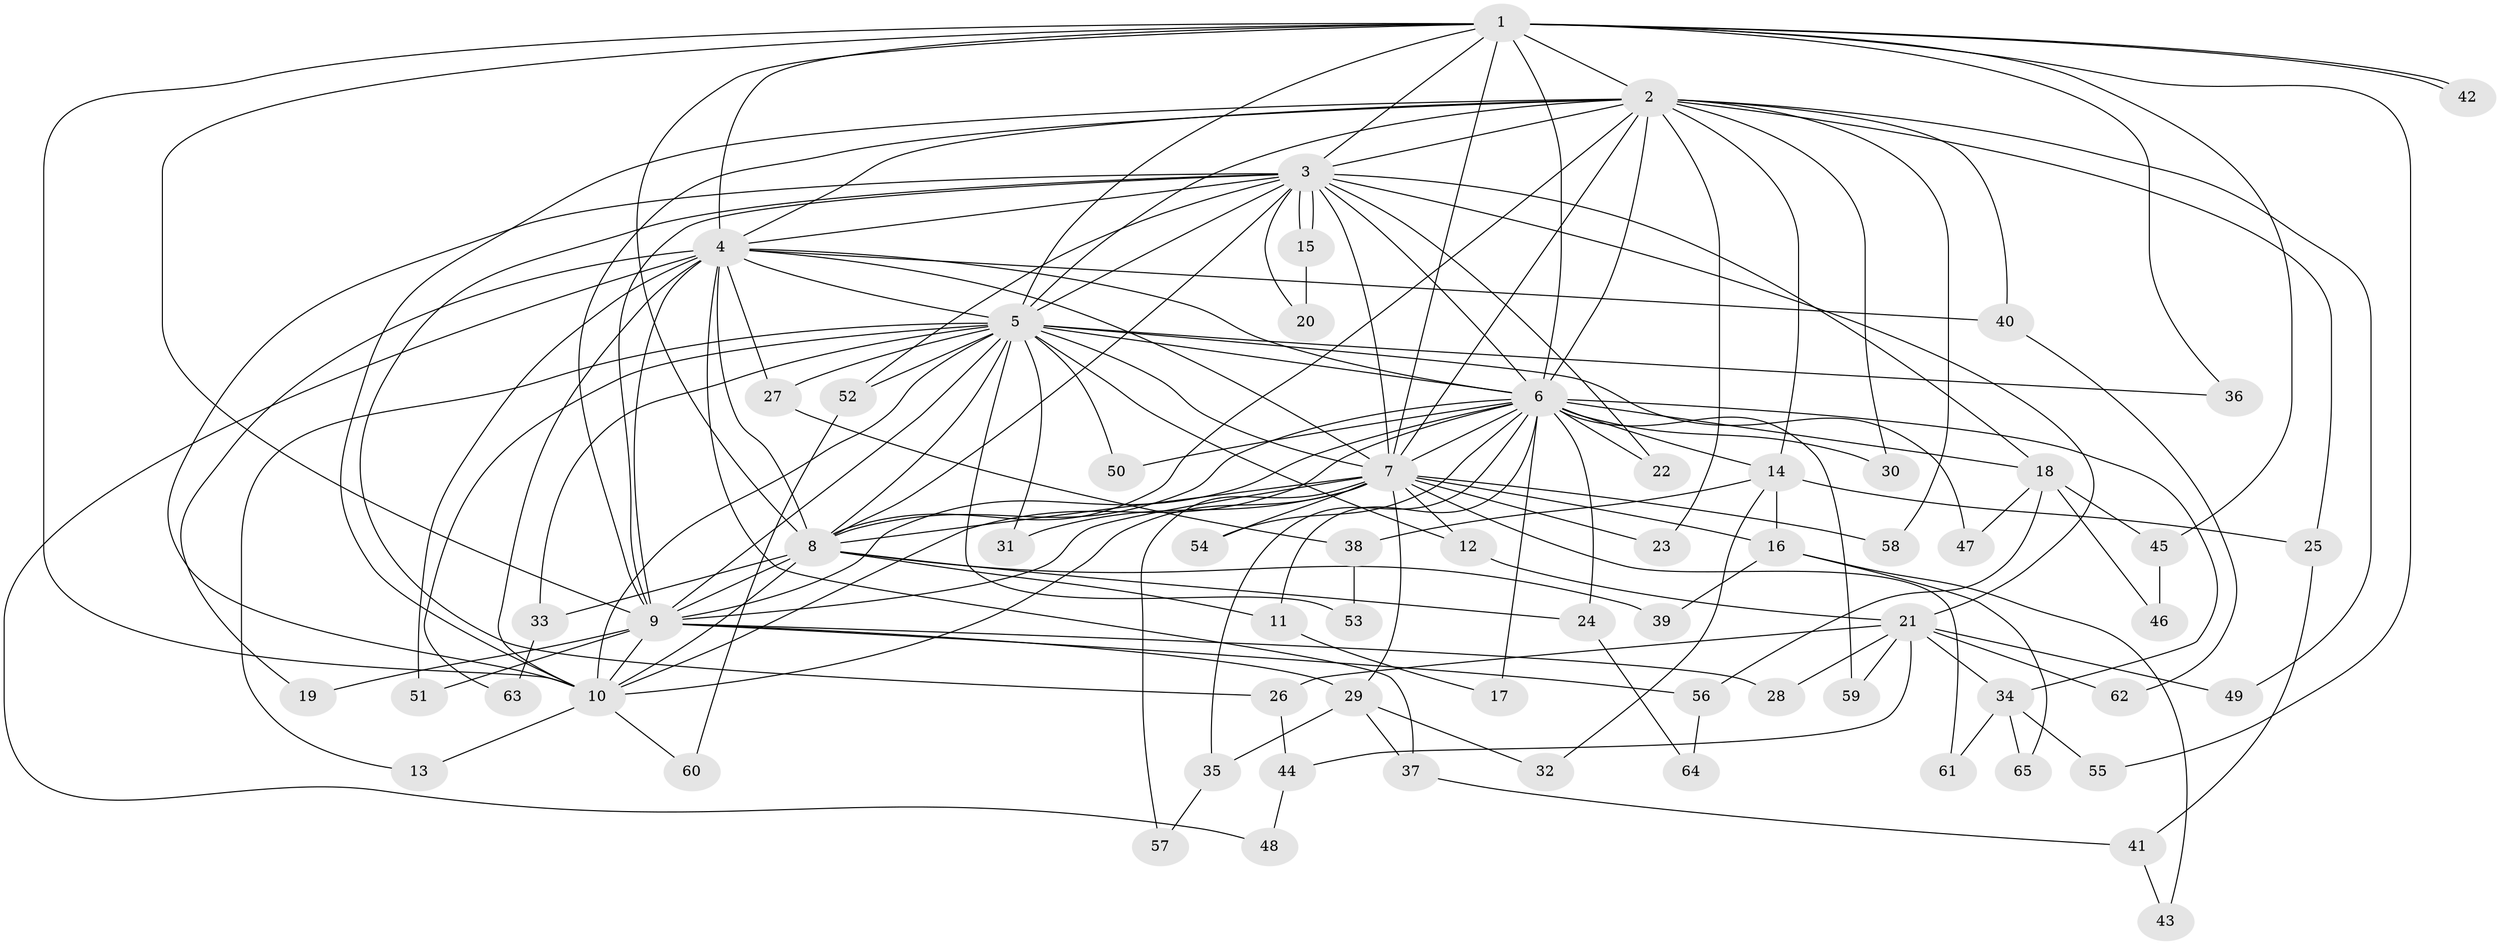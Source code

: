// Generated by graph-tools (version 1.1) at 2025/01/03/09/25 03:01:17]
// undirected, 65 vertices, 155 edges
graph export_dot {
graph [start="1"]
  node [color=gray90,style=filled];
  1;
  2;
  3;
  4;
  5;
  6;
  7;
  8;
  9;
  10;
  11;
  12;
  13;
  14;
  15;
  16;
  17;
  18;
  19;
  20;
  21;
  22;
  23;
  24;
  25;
  26;
  27;
  28;
  29;
  30;
  31;
  32;
  33;
  34;
  35;
  36;
  37;
  38;
  39;
  40;
  41;
  42;
  43;
  44;
  45;
  46;
  47;
  48;
  49;
  50;
  51;
  52;
  53;
  54;
  55;
  56;
  57;
  58;
  59;
  60;
  61;
  62;
  63;
  64;
  65;
  1 -- 2;
  1 -- 3;
  1 -- 4;
  1 -- 5;
  1 -- 6;
  1 -- 7;
  1 -- 8;
  1 -- 9;
  1 -- 10;
  1 -- 36;
  1 -- 42;
  1 -- 42;
  1 -- 45;
  1 -- 55;
  2 -- 3;
  2 -- 4;
  2 -- 5;
  2 -- 6;
  2 -- 7;
  2 -- 8;
  2 -- 9;
  2 -- 10;
  2 -- 14;
  2 -- 23;
  2 -- 25;
  2 -- 30;
  2 -- 40;
  2 -- 49;
  2 -- 58;
  3 -- 4;
  3 -- 5;
  3 -- 6;
  3 -- 7;
  3 -- 8;
  3 -- 9;
  3 -- 10;
  3 -- 15;
  3 -- 15;
  3 -- 18;
  3 -- 20;
  3 -- 21;
  3 -- 22;
  3 -- 26;
  3 -- 52;
  4 -- 5;
  4 -- 6;
  4 -- 7;
  4 -- 8;
  4 -- 9;
  4 -- 10;
  4 -- 19;
  4 -- 27;
  4 -- 37;
  4 -- 40;
  4 -- 48;
  4 -- 51;
  5 -- 6;
  5 -- 7;
  5 -- 8;
  5 -- 9;
  5 -- 10;
  5 -- 12;
  5 -- 13;
  5 -- 27;
  5 -- 31;
  5 -- 33;
  5 -- 36;
  5 -- 47;
  5 -- 50;
  5 -- 52;
  5 -- 53;
  5 -- 63;
  6 -- 7;
  6 -- 8;
  6 -- 9;
  6 -- 10;
  6 -- 11;
  6 -- 14;
  6 -- 17;
  6 -- 18;
  6 -- 22;
  6 -- 24;
  6 -- 30;
  6 -- 34;
  6 -- 35;
  6 -- 50;
  6 -- 54;
  6 -- 59;
  7 -- 8;
  7 -- 9;
  7 -- 10;
  7 -- 12;
  7 -- 16;
  7 -- 23;
  7 -- 29;
  7 -- 31;
  7 -- 54;
  7 -- 57;
  7 -- 58;
  7 -- 61;
  8 -- 9;
  8 -- 10;
  8 -- 11;
  8 -- 24;
  8 -- 33;
  8 -- 39;
  9 -- 10;
  9 -- 19;
  9 -- 28;
  9 -- 29;
  9 -- 51;
  9 -- 56;
  10 -- 13;
  10 -- 60;
  11 -- 17;
  12 -- 21;
  14 -- 16;
  14 -- 25;
  14 -- 32;
  14 -- 38;
  15 -- 20;
  16 -- 39;
  16 -- 43;
  16 -- 65;
  18 -- 45;
  18 -- 46;
  18 -- 47;
  18 -- 56;
  21 -- 26;
  21 -- 28;
  21 -- 34;
  21 -- 44;
  21 -- 49;
  21 -- 59;
  21 -- 62;
  24 -- 64;
  25 -- 41;
  26 -- 44;
  27 -- 38;
  29 -- 32;
  29 -- 35;
  29 -- 37;
  33 -- 63;
  34 -- 55;
  34 -- 61;
  34 -- 65;
  35 -- 57;
  37 -- 41;
  38 -- 53;
  40 -- 62;
  41 -- 43;
  44 -- 48;
  45 -- 46;
  52 -- 60;
  56 -- 64;
}

